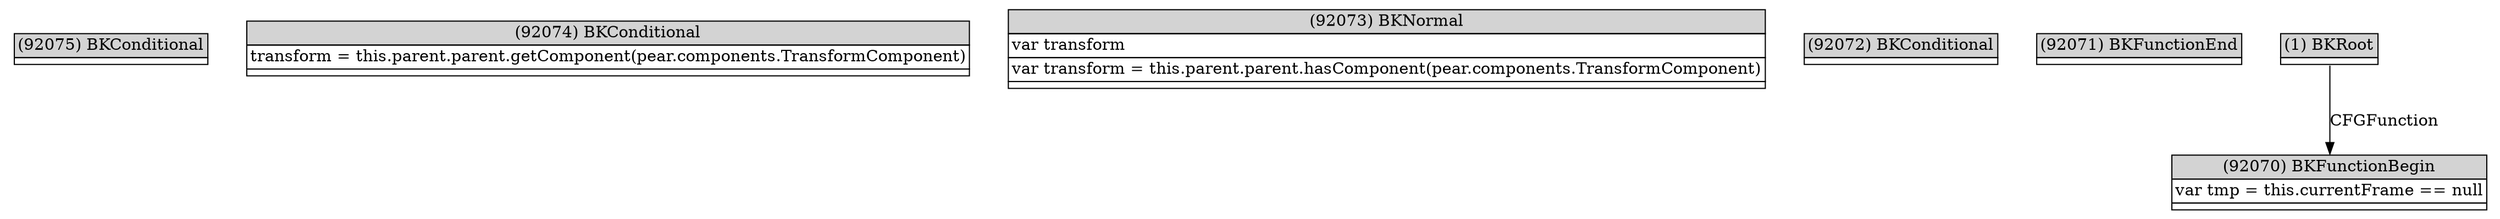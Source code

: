 digraph graphname {
	node [shape=plaintext];
n92075[label=<<table BORDER="0" CELLBORDER="1" CELLSPACING="0">
	<tr><td port="in" bgcolor="lightgray">(92075) BKConditional</td></tr>
	<tr><td port="out"></td></tr>
</table>>];
n92074[label=<<table BORDER="0" CELLBORDER="1" CELLSPACING="0">
	<tr><td port="in" bgcolor="lightgray">(92074) BKConditional</td></tr>
	<tr><td port="e0" align="left">transform = this.parent.parent.getComponent(pear.components.TransformComponent)</td></tr>
	<tr><td port="out"></td></tr>
</table>>];
n92073[label=<<table BORDER="0" CELLBORDER="1" CELLSPACING="0">
	<tr><td port="in" bgcolor="lightgray">(92073) BKNormal</td></tr>
	<tr><td port="e0" align="left">var transform</td></tr>
	<tr><td port="e1" align="left">var transform = this.parent.parent.hasComponent(pear.components.TransformComponent)</td></tr>
	<tr><td port="out"></td></tr>
</table>>];
n92072[label=<<table BORDER="0" CELLBORDER="1" CELLSPACING="0">
	<tr><td port="in" bgcolor="lightgray">(92072) BKConditional</td></tr>
	<tr><td port="out"></td></tr>
</table>>];
n92071[label=<<table BORDER="0" CELLBORDER="1" CELLSPACING="0">
	<tr><td port="in" bgcolor="lightgray">(92071) BKFunctionEnd</td></tr>
	<tr><td port="out"></td></tr>
</table>>];
n92070[label=<<table BORDER="0" CELLBORDER="1" CELLSPACING="0">
	<tr><td port="in" bgcolor="lightgray">(92070) BKFunctionBegin</td></tr>
	<tr><td port="e0" align="left">var tmp = this.currentFrame == null</td></tr>
	<tr><td port="out"></td></tr>
</table>>];
n1[label=<<table BORDER="0" CELLBORDER="1" CELLSPACING="0">
	<tr><td port="in" bgcolor="lightgray">(1) BKRoot</td></tr>
	<tr><td port="out"></td></tr>
</table>>];
n1:out -> n92070:in[label="CFGFunction"];
}
